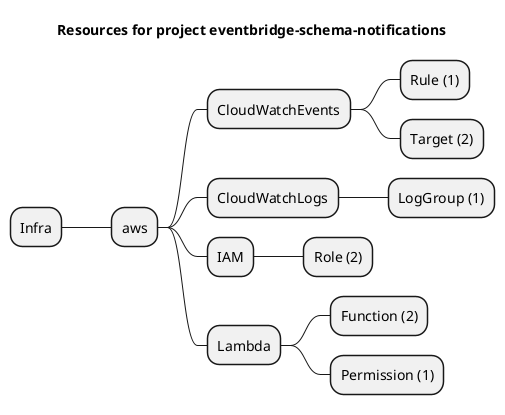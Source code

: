 @startmindmap
title Resources for project eventbridge-schema-notifications
skinparam monochrome true
+ Infra
++ aws
+++ CloudWatchEvents
++++ Rule (1)
++++ Target (2)
+++ CloudWatchLogs
++++ LogGroup (1)
+++ IAM
++++ Role (2)
+++ Lambda
++++ Function (2)
++++ Permission (1)
@endmindmap